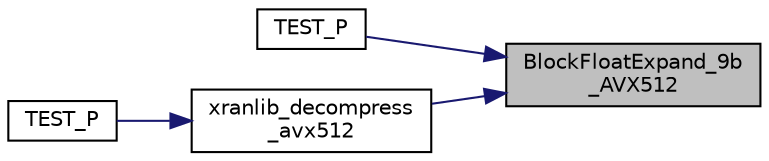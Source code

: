 digraph "BlockFloatExpand_9b_AVX512"
{
 // LATEX_PDF_SIZE
  edge [fontname="Helvetica",fontsize="10",labelfontname="Helvetica",labelfontsize="10"];
  node [fontname="Helvetica",fontsize="10",shape=record];
  rankdir="RL";
  Node1 [label="BlockFloatExpand_9b\l_AVX512",height=0.2,width=0.4,color="black", fillcolor="grey75", style="filled", fontcolor="black",tooltip="9 bit expansion"];
  Node1 -> Node2 [dir="back",color="midnightblue",fontsize="10",style="solid",fontname="Helvetica"];
  Node2 [label="TEST_P",height=0.2,width=0.4,color="black", fillcolor="white", style="filled",URL="$compander__functional_8cc.html#a05f3cac0967e0fc77f7c8e0a1f05ba82",tooltip=" "];
  Node1 -> Node3 [dir="back",color="midnightblue",fontsize="10",style="solid",fontname="Helvetica"];
  Node3 [label="xranlib_decompress\l_avx512",height=0.2,width=0.4,color="black", fillcolor="white", style="filled",URL="$xran__compression_8cpp.html#a2bd6ebeefb6ca9674598d443e697918c",tooltip=" "];
  Node3 -> Node4 [dir="back",color="midnightblue",fontsize="10",style="solid",fontname="Helvetica"];
  Node4 [label="TEST_P",height=0.2,width=0.4,color="black", fillcolor="white", style="filled",URL="$compander__functional_8cc.html#a45d64e11a1ecc040577b7f22b27dde51",tooltip=" "];
}
